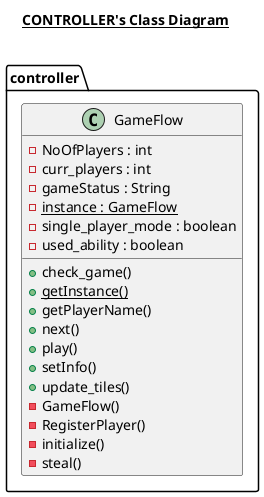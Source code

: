 @startuml

title __CONTROLLER's Class Diagram__\n

    namespace controller {
      class controller.GameFlow {
          - NoOfPlayers : int
          - curr_players : int
          - gameStatus : String
          {static} - instance : GameFlow
          - single_player_mode : boolean
          - used_ability : boolean
          + check_game()
          {static} + getInstance()
          + getPlayerName()
          + next()
          + play()
          + setInfo()
          + update_tiles()
          - GameFlow()
          - RegisterPlayer()
          - initialize()
          - steal()
      }
  }
  


@enduml
